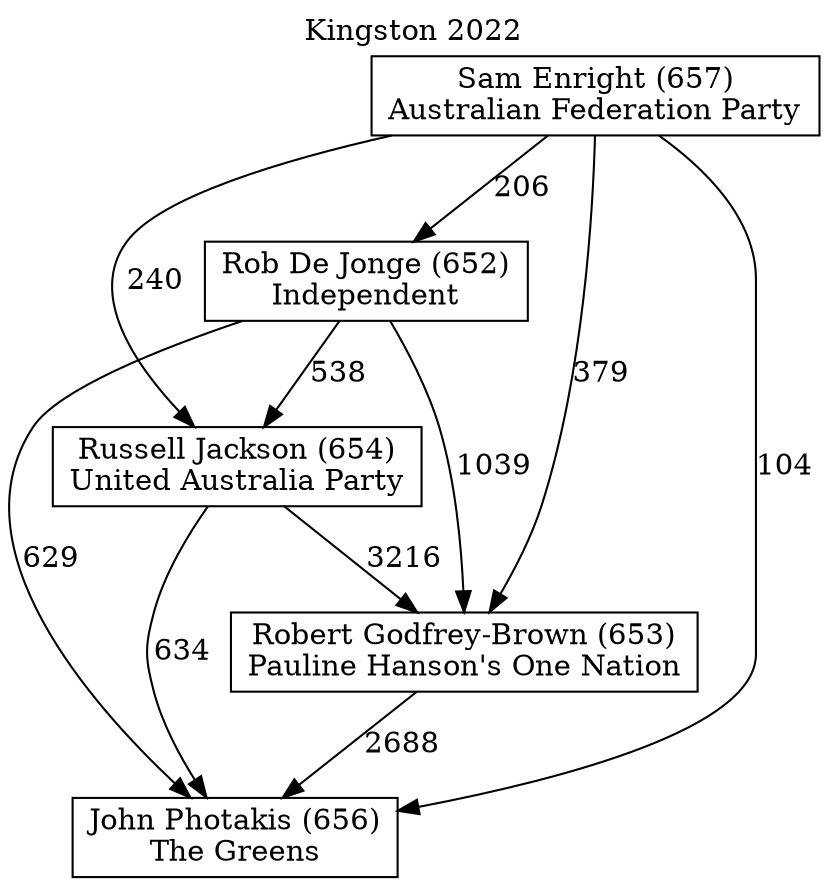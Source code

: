 // House preference flow
digraph "John Photakis (656)_Kingston_2022" {
	graph [label="Kingston 2022" labelloc=t mclimit=10]
	node [shape=box]
	"Robert Godfrey-Brown (653)" [label="Robert Godfrey-Brown (653)
Pauline Hanson's One Nation"]
	"Rob De Jonge (652)" [label="Rob De Jonge (652)
Independent"]
	"Russell Jackson (654)" [label="Russell Jackson (654)
United Australia Party"]
	"Sam Enright (657)" [label="Sam Enright (657)
Australian Federation Party"]
	"John Photakis (656)" [label="John Photakis (656)
The Greens"]
	"Rob De Jonge (652)" -> "Russell Jackson (654)" [label=538]
	"Robert Godfrey-Brown (653)" -> "John Photakis (656)" [label=2688]
	"Russell Jackson (654)" -> "Robert Godfrey-Brown (653)" [label=3216]
	"Sam Enright (657)" -> "Russell Jackson (654)" [label=240]
	"Russell Jackson (654)" -> "John Photakis (656)" [label=634]
	"Sam Enright (657)" -> "Robert Godfrey-Brown (653)" [label=379]
	"Rob De Jonge (652)" -> "Robert Godfrey-Brown (653)" [label=1039]
	"Sam Enright (657)" -> "John Photakis (656)" [label=104]
	"Sam Enright (657)" -> "Rob De Jonge (652)" [label=206]
	"Rob De Jonge (652)" -> "John Photakis (656)" [label=629]
}
